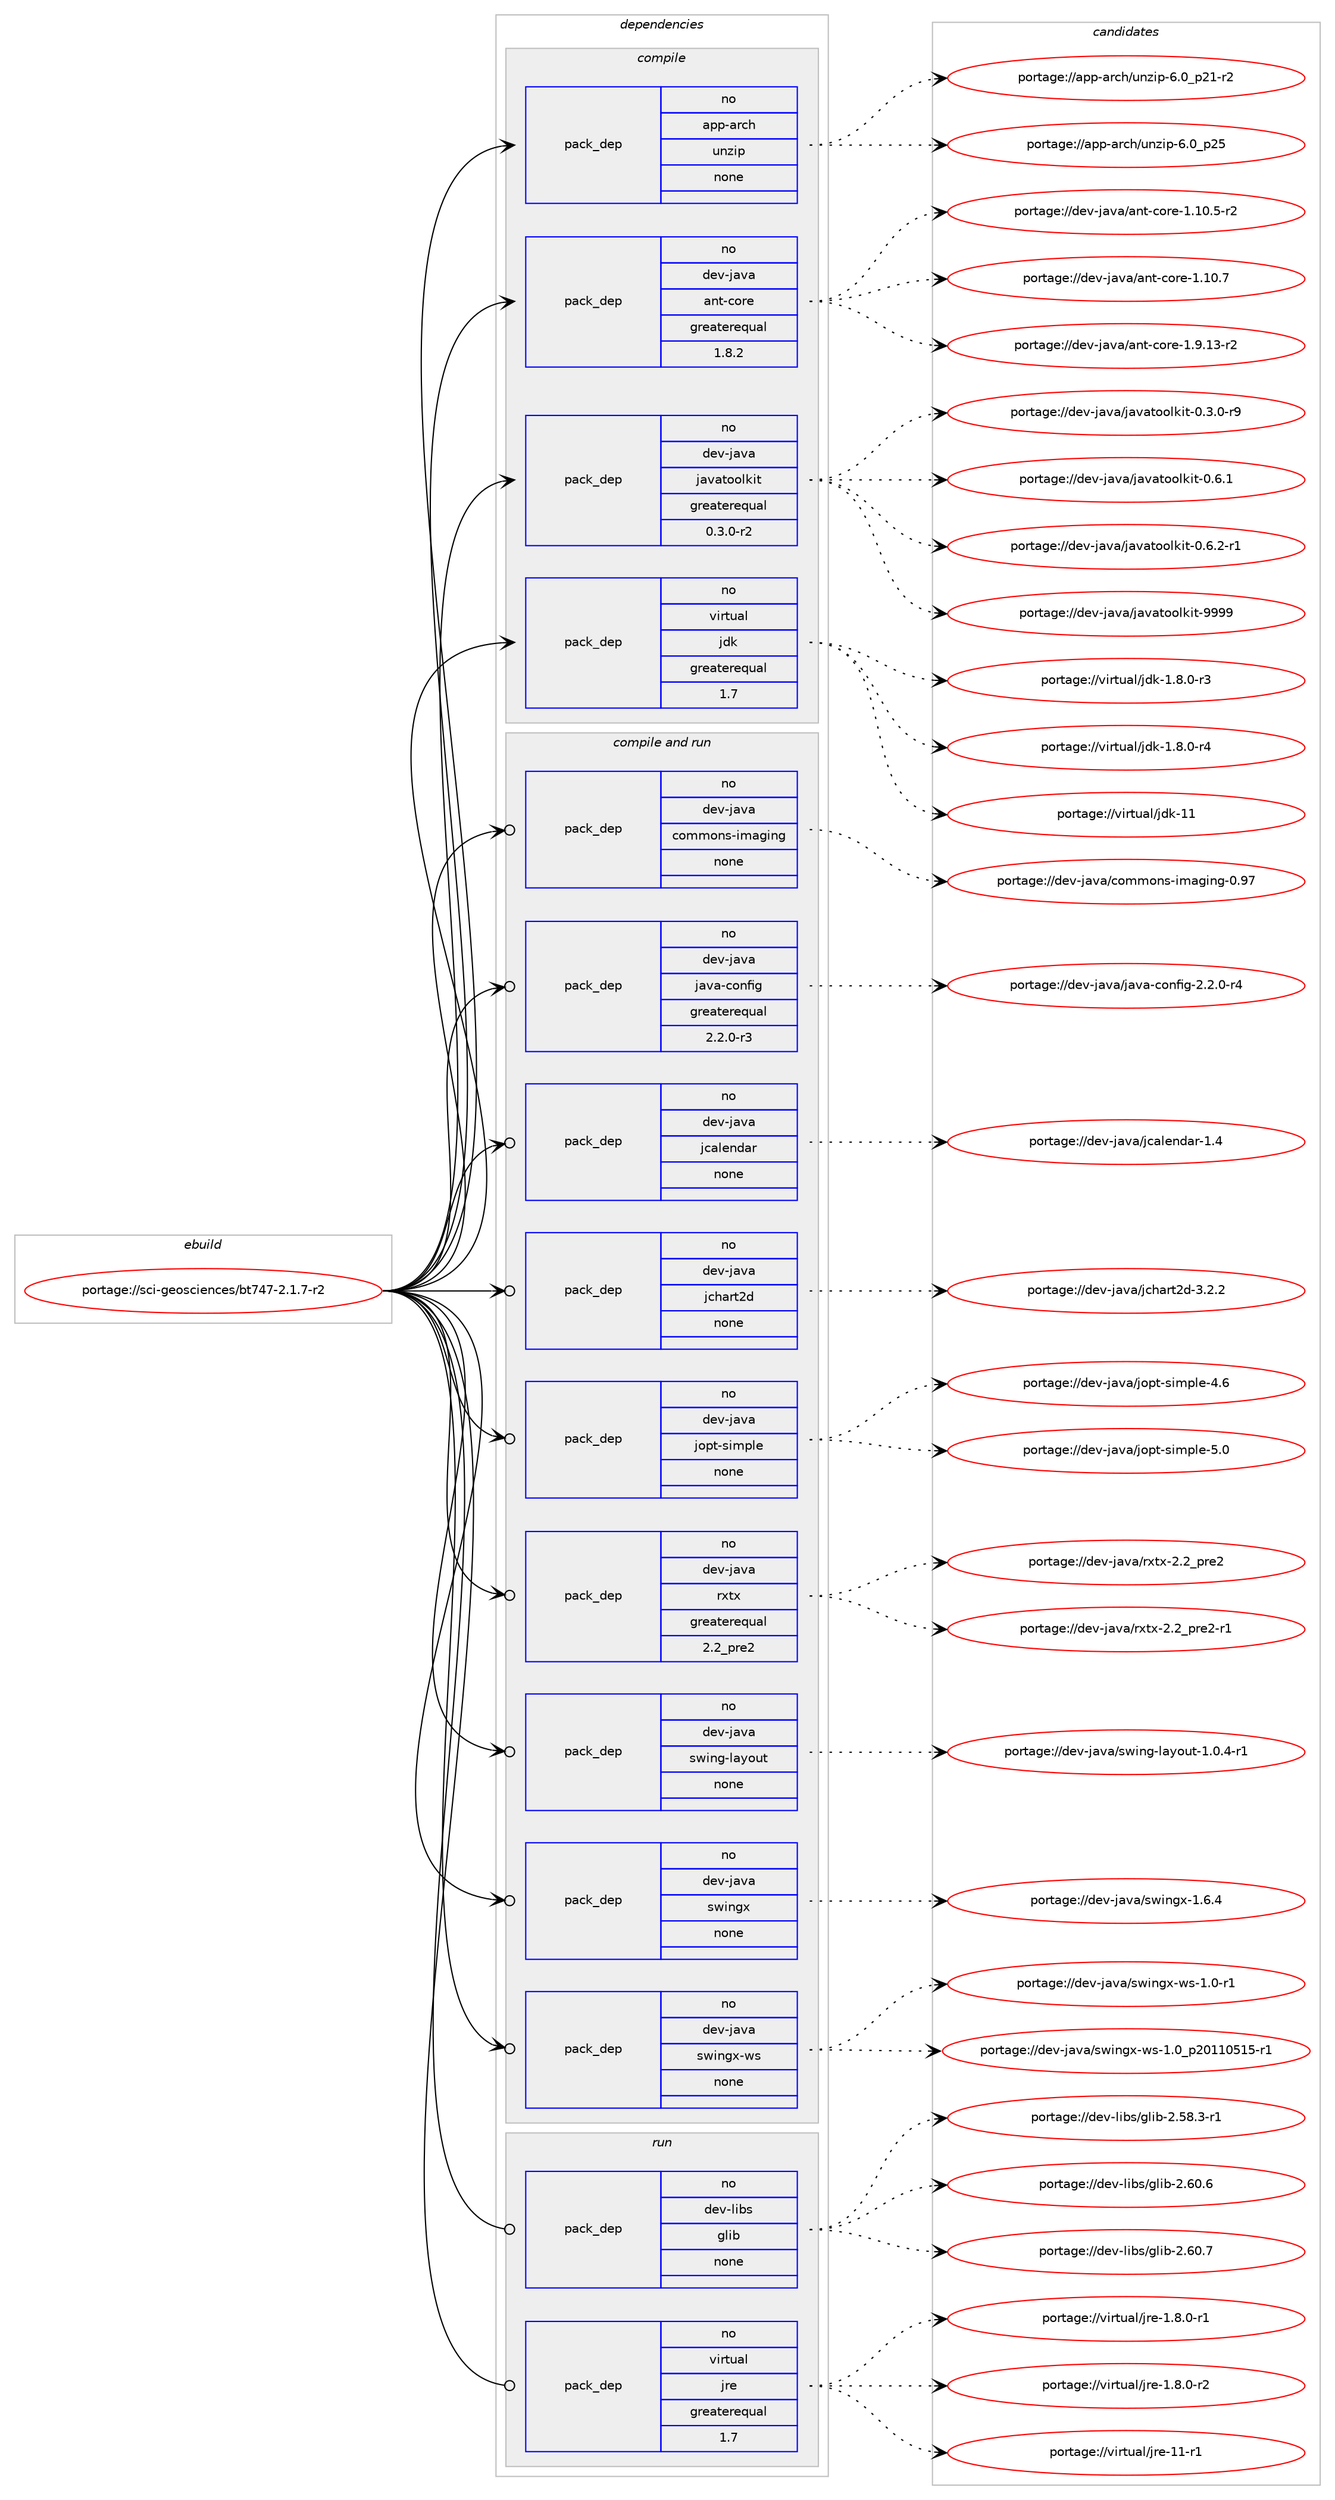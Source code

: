 digraph prolog {

# *************
# Graph options
# *************

newrank=true;
concentrate=true;
compound=true;
graph [rankdir=LR,fontname=Helvetica,fontsize=10,ranksep=1.5];#, ranksep=2.5, nodesep=0.2];
edge  [arrowhead=vee];
node  [fontname=Helvetica,fontsize=10];

# **********
# The ebuild
# **********

subgraph cluster_leftcol {
color=gray;
rank=same;
label=<<i>ebuild</i>>;
id [label="portage://sci-geosciences/bt747-2.1.7-r2", color=red, width=4, href="../sci-geosciences/bt747-2.1.7-r2.svg"];
}

# ****************
# The dependencies
# ****************

subgraph cluster_midcol {
color=gray;
label=<<i>dependencies</i>>;
subgraph cluster_compile {
fillcolor="#eeeeee";
style=filled;
label=<<i>compile</i>>;
subgraph pack284428 {
dependency386735 [label=<<TABLE BORDER="0" CELLBORDER="1" CELLSPACING="0" CELLPADDING="4" WIDTH="220"><TR><TD ROWSPAN="6" CELLPADDING="30">pack_dep</TD></TR><TR><TD WIDTH="110">no</TD></TR><TR><TD>app-arch</TD></TR><TR><TD>unzip</TD></TR><TR><TD>none</TD></TR><TR><TD></TD></TR></TABLE>>, shape=none, color=blue];
}
id:e -> dependency386735:w [weight=20,style="solid",arrowhead="vee"];
subgraph pack284429 {
dependency386736 [label=<<TABLE BORDER="0" CELLBORDER="1" CELLSPACING="0" CELLPADDING="4" WIDTH="220"><TR><TD ROWSPAN="6" CELLPADDING="30">pack_dep</TD></TR><TR><TD WIDTH="110">no</TD></TR><TR><TD>dev-java</TD></TR><TR><TD>ant-core</TD></TR><TR><TD>greaterequal</TD></TR><TR><TD>1.8.2</TD></TR></TABLE>>, shape=none, color=blue];
}
id:e -> dependency386736:w [weight=20,style="solid",arrowhead="vee"];
subgraph pack284430 {
dependency386737 [label=<<TABLE BORDER="0" CELLBORDER="1" CELLSPACING="0" CELLPADDING="4" WIDTH="220"><TR><TD ROWSPAN="6" CELLPADDING="30">pack_dep</TD></TR><TR><TD WIDTH="110">no</TD></TR><TR><TD>dev-java</TD></TR><TR><TD>javatoolkit</TD></TR><TR><TD>greaterequal</TD></TR><TR><TD>0.3.0-r2</TD></TR></TABLE>>, shape=none, color=blue];
}
id:e -> dependency386737:w [weight=20,style="solid",arrowhead="vee"];
subgraph pack284431 {
dependency386738 [label=<<TABLE BORDER="0" CELLBORDER="1" CELLSPACING="0" CELLPADDING="4" WIDTH="220"><TR><TD ROWSPAN="6" CELLPADDING="30">pack_dep</TD></TR><TR><TD WIDTH="110">no</TD></TR><TR><TD>virtual</TD></TR><TR><TD>jdk</TD></TR><TR><TD>greaterequal</TD></TR><TR><TD>1.7</TD></TR></TABLE>>, shape=none, color=blue];
}
id:e -> dependency386738:w [weight=20,style="solid",arrowhead="vee"];
}
subgraph cluster_compileandrun {
fillcolor="#eeeeee";
style=filled;
label=<<i>compile and run</i>>;
subgraph pack284432 {
dependency386739 [label=<<TABLE BORDER="0" CELLBORDER="1" CELLSPACING="0" CELLPADDING="4" WIDTH="220"><TR><TD ROWSPAN="6" CELLPADDING="30">pack_dep</TD></TR><TR><TD WIDTH="110">no</TD></TR><TR><TD>dev-java</TD></TR><TR><TD>commons-imaging</TD></TR><TR><TD>none</TD></TR><TR><TD></TD></TR></TABLE>>, shape=none, color=blue];
}
id:e -> dependency386739:w [weight=20,style="solid",arrowhead="odotvee"];
subgraph pack284433 {
dependency386740 [label=<<TABLE BORDER="0" CELLBORDER="1" CELLSPACING="0" CELLPADDING="4" WIDTH="220"><TR><TD ROWSPAN="6" CELLPADDING="30">pack_dep</TD></TR><TR><TD WIDTH="110">no</TD></TR><TR><TD>dev-java</TD></TR><TR><TD>java-config</TD></TR><TR><TD>greaterequal</TD></TR><TR><TD>2.2.0-r3</TD></TR></TABLE>>, shape=none, color=blue];
}
id:e -> dependency386740:w [weight=20,style="solid",arrowhead="odotvee"];
subgraph pack284434 {
dependency386741 [label=<<TABLE BORDER="0" CELLBORDER="1" CELLSPACING="0" CELLPADDING="4" WIDTH="220"><TR><TD ROWSPAN="6" CELLPADDING="30">pack_dep</TD></TR><TR><TD WIDTH="110">no</TD></TR><TR><TD>dev-java</TD></TR><TR><TD>jcalendar</TD></TR><TR><TD>none</TD></TR><TR><TD></TD></TR></TABLE>>, shape=none, color=blue];
}
id:e -> dependency386741:w [weight=20,style="solid",arrowhead="odotvee"];
subgraph pack284435 {
dependency386742 [label=<<TABLE BORDER="0" CELLBORDER="1" CELLSPACING="0" CELLPADDING="4" WIDTH="220"><TR><TD ROWSPAN="6" CELLPADDING="30">pack_dep</TD></TR><TR><TD WIDTH="110">no</TD></TR><TR><TD>dev-java</TD></TR><TR><TD>jchart2d</TD></TR><TR><TD>none</TD></TR><TR><TD></TD></TR></TABLE>>, shape=none, color=blue];
}
id:e -> dependency386742:w [weight=20,style="solid",arrowhead="odotvee"];
subgraph pack284436 {
dependency386743 [label=<<TABLE BORDER="0" CELLBORDER="1" CELLSPACING="0" CELLPADDING="4" WIDTH="220"><TR><TD ROWSPAN="6" CELLPADDING="30">pack_dep</TD></TR><TR><TD WIDTH="110">no</TD></TR><TR><TD>dev-java</TD></TR><TR><TD>jopt-simple</TD></TR><TR><TD>none</TD></TR><TR><TD></TD></TR></TABLE>>, shape=none, color=blue];
}
id:e -> dependency386743:w [weight=20,style="solid",arrowhead="odotvee"];
subgraph pack284437 {
dependency386744 [label=<<TABLE BORDER="0" CELLBORDER="1" CELLSPACING="0" CELLPADDING="4" WIDTH="220"><TR><TD ROWSPAN="6" CELLPADDING="30">pack_dep</TD></TR><TR><TD WIDTH="110">no</TD></TR><TR><TD>dev-java</TD></TR><TR><TD>rxtx</TD></TR><TR><TD>greaterequal</TD></TR><TR><TD>2.2_pre2</TD></TR></TABLE>>, shape=none, color=blue];
}
id:e -> dependency386744:w [weight=20,style="solid",arrowhead="odotvee"];
subgraph pack284438 {
dependency386745 [label=<<TABLE BORDER="0" CELLBORDER="1" CELLSPACING="0" CELLPADDING="4" WIDTH="220"><TR><TD ROWSPAN="6" CELLPADDING="30">pack_dep</TD></TR><TR><TD WIDTH="110">no</TD></TR><TR><TD>dev-java</TD></TR><TR><TD>swing-layout</TD></TR><TR><TD>none</TD></TR><TR><TD></TD></TR></TABLE>>, shape=none, color=blue];
}
id:e -> dependency386745:w [weight=20,style="solid",arrowhead="odotvee"];
subgraph pack284439 {
dependency386746 [label=<<TABLE BORDER="0" CELLBORDER="1" CELLSPACING="0" CELLPADDING="4" WIDTH="220"><TR><TD ROWSPAN="6" CELLPADDING="30">pack_dep</TD></TR><TR><TD WIDTH="110">no</TD></TR><TR><TD>dev-java</TD></TR><TR><TD>swingx</TD></TR><TR><TD>none</TD></TR><TR><TD></TD></TR></TABLE>>, shape=none, color=blue];
}
id:e -> dependency386746:w [weight=20,style="solid",arrowhead="odotvee"];
subgraph pack284440 {
dependency386747 [label=<<TABLE BORDER="0" CELLBORDER="1" CELLSPACING="0" CELLPADDING="4" WIDTH="220"><TR><TD ROWSPAN="6" CELLPADDING="30">pack_dep</TD></TR><TR><TD WIDTH="110">no</TD></TR><TR><TD>dev-java</TD></TR><TR><TD>swingx-ws</TD></TR><TR><TD>none</TD></TR><TR><TD></TD></TR></TABLE>>, shape=none, color=blue];
}
id:e -> dependency386747:w [weight=20,style="solid",arrowhead="odotvee"];
}
subgraph cluster_run {
fillcolor="#eeeeee";
style=filled;
label=<<i>run</i>>;
subgraph pack284441 {
dependency386748 [label=<<TABLE BORDER="0" CELLBORDER="1" CELLSPACING="0" CELLPADDING="4" WIDTH="220"><TR><TD ROWSPAN="6" CELLPADDING="30">pack_dep</TD></TR><TR><TD WIDTH="110">no</TD></TR><TR><TD>dev-libs</TD></TR><TR><TD>glib</TD></TR><TR><TD>none</TD></TR><TR><TD></TD></TR></TABLE>>, shape=none, color=blue];
}
id:e -> dependency386748:w [weight=20,style="solid",arrowhead="odot"];
subgraph pack284442 {
dependency386749 [label=<<TABLE BORDER="0" CELLBORDER="1" CELLSPACING="0" CELLPADDING="4" WIDTH="220"><TR><TD ROWSPAN="6" CELLPADDING="30">pack_dep</TD></TR><TR><TD WIDTH="110">no</TD></TR><TR><TD>virtual</TD></TR><TR><TD>jre</TD></TR><TR><TD>greaterequal</TD></TR><TR><TD>1.7</TD></TR></TABLE>>, shape=none, color=blue];
}
id:e -> dependency386749:w [weight=20,style="solid",arrowhead="odot"];
}
}

# **************
# The candidates
# **************

subgraph cluster_choices {
rank=same;
color=gray;
label=<<i>candidates</i>>;

subgraph choice284428 {
color=black;
nodesep=1;
choiceportage9711211245971149910447117110122105112455446489511250494511450 [label="portage://app-arch/unzip-6.0_p21-r2", color=red, width=4,href="../app-arch/unzip-6.0_p21-r2.svg"];
choiceportage971121124597114991044711711012210511245544648951125053 [label="portage://app-arch/unzip-6.0_p25", color=red, width=4,href="../app-arch/unzip-6.0_p25.svg"];
dependency386735:e -> choiceportage9711211245971149910447117110122105112455446489511250494511450:w [style=dotted,weight="100"];
dependency386735:e -> choiceportage971121124597114991044711711012210511245544648951125053:w [style=dotted,weight="100"];
}
subgraph choice284429 {
color=black;
nodesep=1;
choiceportage10010111845106971189747971101164599111114101454946494846534511450 [label="portage://dev-java/ant-core-1.10.5-r2", color=red, width=4,href="../dev-java/ant-core-1.10.5-r2.svg"];
choiceportage1001011184510697118974797110116459911111410145494649484655 [label="portage://dev-java/ant-core-1.10.7", color=red, width=4,href="../dev-java/ant-core-1.10.7.svg"];
choiceportage10010111845106971189747971101164599111114101454946574649514511450 [label="portage://dev-java/ant-core-1.9.13-r2", color=red, width=4,href="../dev-java/ant-core-1.9.13-r2.svg"];
dependency386736:e -> choiceportage10010111845106971189747971101164599111114101454946494846534511450:w [style=dotted,weight="100"];
dependency386736:e -> choiceportage1001011184510697118974797110116459911111410145494649484655:w [style=dotted,weight="100"];
dependency386736:e -> choiceportage10010111845106971189747971101164599111114101454946574649514511450:w [style=dotted,weight="100"];
}
subgraph choice284430 {
color=black;
nodesep=1;
choiceportage1001011184510697118974710697118971161111111081071051164548465146484511457 [label="portage://dev-java/javatoolkit-0.3.0-r9", color=red, width=4,href="../dev-java/javatoolkit-0.3.0-r9.svg"];
choiceportage100101118451069711897471069711897116111111108107105116454846544649 [label="portage://dev-java/javatoolkit-0.6.1", color=red, width=4,href="../dev-java/javatoolkit-0.6.1.svg"];
choiceportage1001011184510697118974710697118971161111111081071051164548465446504511449 [label="portage://dev-java/javatoolkit-0.6.2-r1", color=red, width=4,href="../dev-java/javatoolkit-0.6.2-r1.svg"];
choiceportage1001011184510697118974710697118971161111111081071051164557575757 [label="portage://dev-java/javatoolkit-9999", color=red, width=4,href="../dev-java/javatoolkit-9999.svg"];
dependency386737:e -> choiceportage1001011184510697118974710697118971161111111081071051164548465146484511457:w [style=dotted,weight="100"];
dependency386737:e -> choiceportage100101118451069711897471069711897116111111108107105116454846544649:w [style=dotted,weight="100"];
dependency386737:e -> choiceportage1001011184510697118974710697118971161111111081071051164548465446504511449:w [style=dotted,weight="100"];
dependency386737:e -> choiceportage1001011184510697118974710697118971161111111081071051164557575757:w [style=dotted,weight="100"];
}
subgraph choice284431 {
color=black;
nodesep=1;
choiceportage11810511411611797108471061001074549465646484511451 [label="portage://virtual/jdk-1.8.0-r3", color=red, width=4,href="../virtual/jdk-1.8.0-r3.svg"];
choiceportage11810511411611797108471061001074549465646484511452 [label="portage://virtual/jdk-1.8.0-r4", color=red, width=4,href="../virtual/jdk-1.8.0-r4.svg"];
choiceportage1181051141161179710847106100107454949 [label="portage://virtual/jdk-11", color=red, width=4,href="../virtual/jdk-11.svg"];
dependency386738:e -> choiceportage11810511411611797108471061001074549465646484511451:w [style=dotted,weight="100"];
dependency386738:e -> choiceportage11810511411611797108471061001074549465646484511452:w [style=dotted,weight="100"];
dependency386738:e -> choiceportage1181051141161179710847106100107454949:w [style=dotted,weight="100"];
}
subgraph choice284432 {
color=black;
nodesep=1;
choiceportage100101118451069711897479911110910911111011545105109971031051101034548465755 [label="portage://dev-java/commons-imaging-0.97", color=red, width=4,href="../dev-java/commons-imaging-0.97.svg"];
dependency386739:e -> choiceportage100101118451069711897479911110910911111011545105109971031051101034548465755:w [style=dotted,weight="100"];
}
subgraph choice284433 {
color=black;
nodesep=1;
choiceportage10010111845106971189747106971189745991111101021051034550465046484511452 [label="portage://dev-java/java-config-2.2.0-r4", color=red, width=4,href="../dev-java/java-config-2.2.0-r4.svg"];
dependency386740:e -> choiceportage10010111845106971189747106971189745991111101021051034550465046484511452:w [style=dotted,weight="100"];
}
subgraph choice284434 {
color=black;
nodesep=1;
choiceportage1001011184510697118974710699971081011101009711445494652 [label="portage://dev-java/jcalendar-1.4", color=red, width=4,href="../dev-java/jcalendar-1.4.svg"];
dependency386741:e -> choiceportage1001011184510697118974710699971081011101009711445494652:w [style=dotted,weight="100"];
}
subgraph choice284435 {
color=black;
nodesep=1;
choiceportage10010111845106971189747106991049711411650100455146504650 [label="portage://dev-java/jchart2d-3.2.2", color=red, width=4,href="../dev-java/jchart2d-3.2.2.svg"];
dependency386742:e -> choiceportage10010111845106971189747106991049711411650100455146504650:w [style=dotted,weight="100"];
}
subgraph choice284436 {
color=black;
nodesep=1;
choiceportage100101118451069711897471061111121164511510510911210810145524654 [label="portage://dev-java/jopt-simple-4.6", color=red, width=4,href="../dev-java/jopt-simple-4.6.svg"];
choiceportage100101118451069711897471061111121164511510510911210810145534648 [label="portage://dev-java/jopt-simple-5.0", color=red, width=4,href="../dev-java/jopt-simple-5.0.svg"];
dependency386743:e -> choiceportage100101118451069711897471061111121164511510510911210810145524654:w [style=dotted,weight="100"];
dependency386743:e -> choiceportage100101118451069711897471061111121164511510510911210810145534648:w [style=dotted,weight="100"];
}
subgraph choice284437 {
color=black;
nodesep=1;
choiceportage10010111845106971189747114120116120455046509511211410150 [label="portage://dev-java/rxtx-2.2_pre2", color=red, width=4,href="../dev-java/rxtx-2.2_pre2.svg"];
choiceportage100101118451069711897471141201161204550465095112114101504511449 [label="portage://dev-java/rxtx-2.2_pre2-r1", color=red, width=4,href="../dev-java/rxtx-2.2_pre2-r1.svg"];
dependency386744:e -> choiceportage10010111845106971189747114120116120455046509511211410150:w [style=dotted,weight="100"];
dependency386744:e -> choiceportage100101118451069711897471141201161204550465095112114101504511449:w [style=dotted,weight="100"];
}
subgraph choice284438 {
color=black;
nodesep=1;
choiceportage1001011184510697118974711511910511010345108971211111171164549464846524511449 [label="portage://dev-java/swing-layout-1.0.4-r1", color=red, width=4,href="../dev-java/swing-layout-1.0.4-r1.svg"];
dependency386745:e -> choiceportage1001011184510697118974711511910511010345108971211111171164549464846524511449:w [style=dotted,weight="100"];
}
subgraph choice284439 {
color=black;
nodesep=1;
choiceportage10010111845106971189747115119105110103120454946544652 [label="portage://dev-java/swingx-1.6.4", color=red, width=4,href="../dev-java/swingx-1.6.4.svg"];
dependency386746:e -> choiceportage10010111845106971189747115119105110103120454946544652:w [style=dotted,weight="100"];
}
subgraph choice284440 {
color=black;
nodesep=1;
choiceportage1001011184510697118974711511910511010312045119115454946484511449 [label="portage://dev-java/swingx-ws-1.0-r1", color=red, width=4,href="../dev-java/swingx-ws-1.0-r1.svg"];
choiceportage1001011184510697118974711511910511010312045119115454946489511250484949485349534511449 [label="portage://dev-java/swingx-ws-1.0_p20110515-r1", color=red, width=4,href="../dev-java/swingx-ws-1.0_p20110515-r1.svg"];
dependency386747:e -> choiceportage1001011184510697118974711511910511010312045119115454946484511449:w [style=dotted,weight="100"];
dependency386747:e -> choiceportage1001011184510697118974711511910511010312045119115454946489511250484949485349534511449:w [style=dotted,weight="100"];
}
subgraph choice284441 {
color=black;
nodesep=1;
choiceportage10010111845108105981154710310810598455046535646514511449 [label="portage://dev-libs/glib-2.58.3-r1", color=red, width=4,href="../dev-libs/glib-2.58.3-r1.svg"];
choiceportage1001011184510810598115471031081059845504654484654 [label="portage://dev-libs/glib-2.60.6", color=red, width=4,href="../dev-libs/glib-2.60.6.svg"];
choiceportage1001011184510810598115471031081059845504654484655 [label="portage://dev-libs/glib-2.60.7", color=red, width=4,href="../dev-libs/glib-2.60.7.svg"];
dependency386748:e -> choiceportage10010111845108105981154710310810598455046535646514511449:w [style=dotted,weight="100"];
dependency386748:e -> choiceportage1001011184510810598115471031081059845504654484654:w [style=dotted,weight="100"];
dependency386748:e -> choiceportage1001011184510810598115471031081059845504654484655:w [style=dotted,weight="100"];
}
subgraph choice284442 {
color=black;
nodesep=1;
choiceportage11810511411611797108471061141014549465646484511449 [label="portage://virtual/jre-1.8.0-r1", color=red, width=4,href="../virtual/jre-1.8.0-r1.svg"];
choiceportage11810511411611797108471061141014549465646484511450 [label="portage://virtual/jre-1.8.0-r2", color=red, width=4,href="../virtual/jre-1.8.0-r2.svg"];
choiceportage11810511411611797108471061141014549494511449 [label="portage://virtual/jre-11-r1", color=red, width=4,href="../virtual/jre-11-r1.svg"];
dependency386749:e -> choiceportage11810511411611797108471061141014549465646484511449:w [style=dotted,weight="100"];
dependency386749:e -> choiceportage11810511411611797108471061141014549465646484511450:w [style=dotted,weight="100"];
dependency386749:e -> choiceportage11810511411611797108471061141014549494511449:w [style=dotted,weight="100"];
}
}

}
